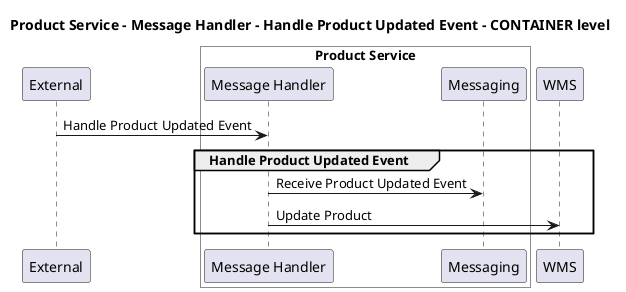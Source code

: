 @startuml

title Product Service - Message Handler - Handle Product Updated Event - CONTAINER level

participant "External" as C4InterFlow.SoftwareSystems.ExternalSystem

box "Product Service" #White
    participant "Message Handler" as ECommercePlatform.SoftwareSystems.ProductService.Containers.MessageHandler
    participant "Messaging" as ECommercePlatform.SoftwareSystems.ProductService.Containers.Messaging
end box

participant "WMS" as ECommercePlatform.SoftwareSystems.WMS

C4InterFlow.SoftwareSystems.ExternalSystem -> ECommercePlatform.SoftwareSystems.ProductService.Containers.MessageHandler : Handle Product Updated Event
group Handle Product Updated Event
ECommercePlatform.SoftwareSystems.ProductService.Containers.MessageHandler -> ECommercePlatform.SoftwareSystems.ProductService.Containers.Messaging : Receive Product Updated Event
ECommercePlatform.SoftwareSystems.ProductService.Containers.MessageHandler -> ECommercePlatform.SoftwareSystems.WMS : Update Product
end


@enduml
